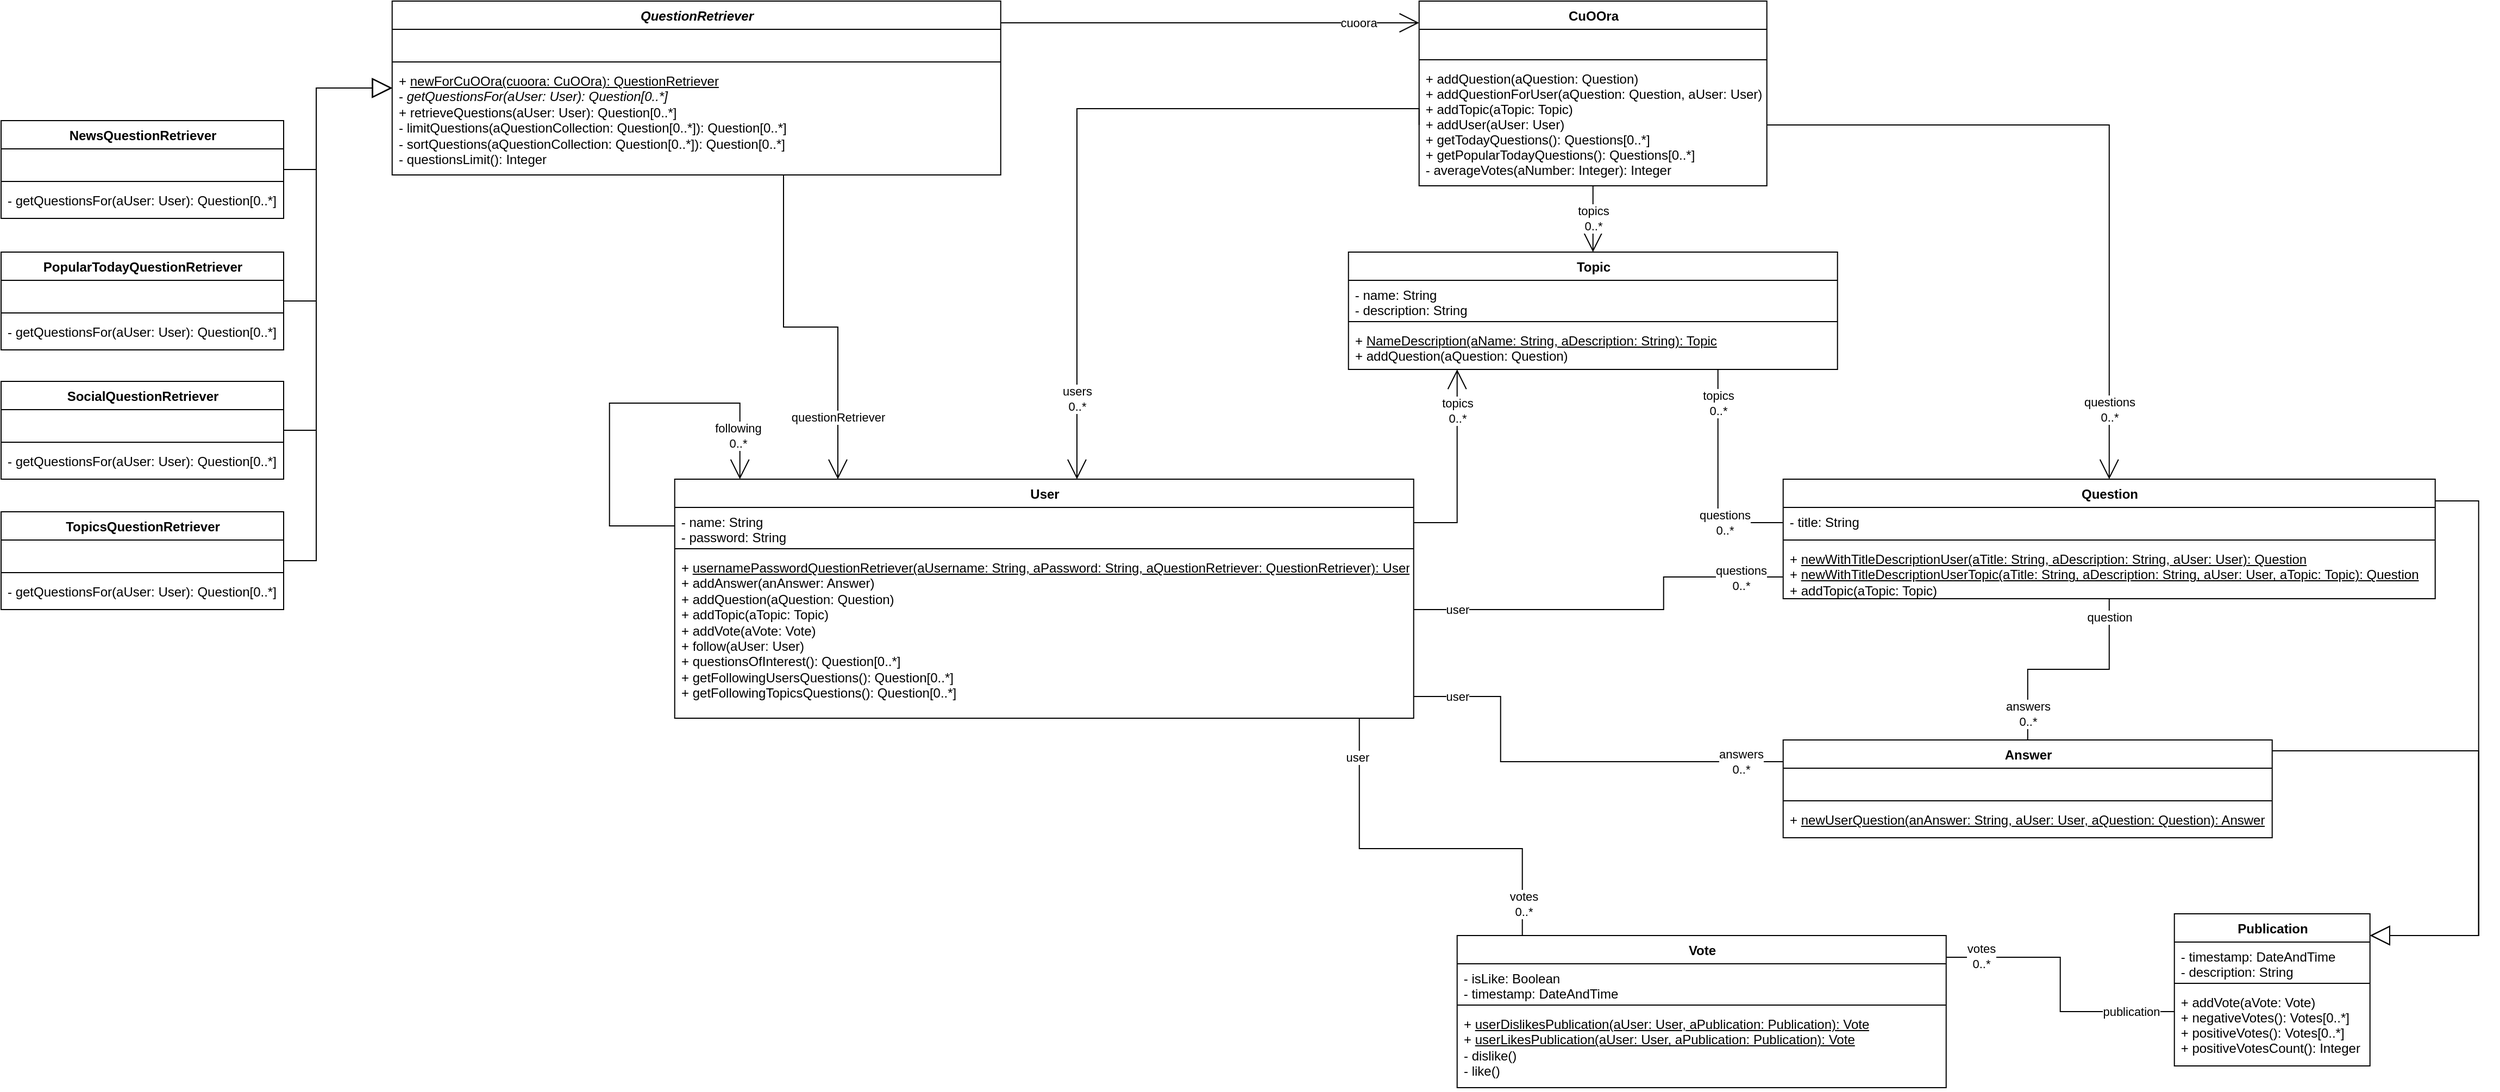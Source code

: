 <mxfile version="14.6.13" type="device"><diagram id="_ROA1p1Vto7ON4fzqVfh" name="Page-1"><mxGraphModel dx="572" dy="782" grid="1" gridSize="10" guides="1" tooltips="1" connect="1" arrows="1" fold="1" page="1" pageScale="1" pageWidth="850" pageHeight="1100" math="0" shadow="0"><root><mxCell id="0"/><mxCell id="1" parent="0"/><mxCell id="mGXKqhGXyUl3rSYWSFWW-70" style="edgeStyle=orthogonalEdgeStyle;rounded=0;jumpSize=6;orthogonalLoop=1;jettySize=auto;html=1;endArrow=open;endFill=0;endSize=16;" parent="1" source="mGXKqhGXyUl3rSYWSFWW-1" target="mGXKqhGXyUl3rSYWSFWW-49" edge="1"><mxGeometry relative="1" as="geometry"/></mxCell><mxCell id="mGXKqhGXyUl3rSYWSFWW-71" value="&lt;div&gt;topics&lt;/div&gt;&lt;div&gt;0..*&lt;br&gt;&lt;/div&gt;" style="edgeLabel;html=1;align=center;verticalAlign=middle;resizable=0;points=[];" parent="mGXKqhGXyUl3rSYWSFWW-70" vertex="1" connectable="0"><mxGeometry x="0.799" y="1" relative="1" as="geometry"><mxPoint x="-1" y="-25" as="offset"/></mxGeometry></mxCell><mxCell id="mGXKqhGXyUl3rSYWSFWW-1" value="CuOOra" style="swimlane;fontStyle=1;align=center;verticalAlign=top;childLayout=stackLayout;horizontal=1;startSize=26;horizontalStack=0;resizeParent=1;resizeParentMax=0;resizeLast=0;collapsible=1;marginBottom=0;html=1;" parent="1" vertex="1"><mxGeometry x="2284.86" y="50" width="320" height="170" as="geometry"/></mxCell><mxCell id="mGXKqhGXyUl3rSYWSFWW-2" value="&#xA;" style="text;strokeColor=none;fillColor=none;align=left;verticalAlign=top;spacingLeft=4;spacingRight=4;overflow=hidden;rotatable=0;points=[[0,0.5],[1,0.5]];portConstraint=eastwest;" parent="mGXKqhGXyUl3rSYWSFWW-1" vertex="1"><mxGeometry y="26" width="320" height="24" as="geometry"/></mxCell><mxCell id="mGXKqhGXyUl3rSYWSFWW-3" value="" style="line;strokeWidth=1;fillColor=none;align=left;verticalAlign=middle;spacingTop=-1;spacingLeft=3;spacingRight=3;rotatable=0;labelPosition=right;points=[];portConstraint=eastwest;" parent="mGXKqhGXyUl3rSYWSFWW-1" vertex="1"><mxGeometry y="50" width="320" height="8" as="geometry"/></mxCell><mxCell id="mGXKqhGXyUl3rSYWSFWW-4" value="+ addQuestion(aQuestion: Question)&#xA;+ addQuestionForUser(aQuestion: Question, aUser: User)&#xA;+ addTopic(aTopic: Topic)&#xA;+ addUser(aUser: User)&#xA;+ getTodayQuestions(): Questions[0..*]&#xA;+ getPopularTodayQuestions(): Questions[0..*]&#xA;- averageVotes(aNumber: Integer): Integer&#xA;&#xA;&#xA;" style="text;strokeColor=none;fillColor=none;align=left;verticalAlign=top;spacingLeft=4;spacingRight=4;overflow=hidden;rotatable=0;points=[[0,0.5],[1,0.5]];portConstraint=eastwest;" parent="mGXKqhGXyUl3rSYWSFWW-1" vertex="1"><mxGeometry y="58" width="320" height="112" as="geometry"/></mxCell><mxCell id="mGXKqhGXyUl3rSYWSFWW-5" value="Publication" style="swimlane;fontStyle=1;align=center;verticalAlign=top;childLayout=stackLayout;horizontal=1;startSize=26;horizontalStack=0;resizeParent=1;resizeParentMax=0;resizeLast=0;collapsible=1;marginBottom=0;html=1;" parent="1" vertex="1"><mxGeometry x="2979.86" y="890" width="180" height="140" as="geometry"/></mxCell><mxCell id="mGXKqhGXyUl3rSYWSFWW-6" value="- timestamp: DateAndTime&#xA;- description: String&#xA;" style="text;strokeColor=none;fillColor=none;align=left;verticalAlign=top;spacingLeft=4;spacingRight=4;overflow=hidden;rotatable=0;points=[[0,0.5],[1,0.5]];portConstraint=eastwest;" parent="mGXKqhGXyUl3rSYWSFWW-5" vertex="1"><mxGeometry y="26" width="180" height="34" as="geometry"/></mxCell><mxCell id="mGXKqhGXyUl3rSYWSFWW-7" value="" style="line;strokeWidth=1;fillColor=none;align=left;verticalAlign=middle;spacingTop=-1;spacingLeft=3;spacingRight=3;rotatable=0;labelPosition=right;points=[];portConstraint=eastwest;" parent="mGXKqhGXyUl3rSYWSFWW-5" vertex="1"><mxGeometry y="60" width="180" height="8" as="geometry"/></mxCell><mxCell id="mGXKqhGXyUl3rSYWSFWW-8" value="+ addVote(aVote: Vote)&#xA;+ negativeVotes(): Votes[0..*]&#xA;+ positiveVotes(): Votes[0..*]&#xA;+ positiveVotesCount(): Integer&#xA;" style="text;strokeColor=none;fillColor=none;align=left;verticalAlign=top;spacingLeft=4;spacingRight=4;overflow=hidden;rotatable=0;points=[[0,0.5],[1,0.5]];portConstraint=eastwest;" parent="mGXKqhGXyUl3rSYWSFWW-5" vertex="1"><mxGeometry y="68" width="180" height="72" as="geometry"/></mxCell><mxCell id="mGXKqhGXyUl3rSYWSFWW-9" value="Answer" style="swimlane;fontStyle=1;align=center;verticalAlign=top;childLayout=stackLayout;horizontal=1;startSize=26;horizontalStack=0;resizeParent=1;resizeParentMax=0;resizeLast=0;collapsible=1;marginBottom=0;html=1;" parent="1" vertex="1"><mxGeometry x="2619.86" y="730" width="450" height="90" as="geometry"/></mxCell><mxCell id="mGXKqhGXyUl3rSYWSFWW-10" value="&#xA;" style="text;strokeColor=none;fillColor=none;align=left;verticalAlign=top;spacingLeft=4;spacingRight=4;overflow=hidden;rotatable=0;points=[[0,0.5],[1,0.5]];portConstraint=eastwest;" parent="mGXKqhGXyUl3rSYWSFWW-9" vertex="1"><mxGeometry y="26" width="450" height="26" as="geometry"/></mxCell><mxCell id="mGXKqhGXyUl3rSYWSFWW-11" value="" style="line;strokeWidth=1;fillColor=none;align=left;verticalAlign=middle;spacingTop=-1;spacingLeft=3;spacingRight=3;rotatable=0;labelPosition=right;points=[];portConstraint=eastwest;" parent="mGXKqhGXyUl3rSYWSFWW-9" vertex="1"><mxGeometry y="52" width="450" height="8" as="geometry"/></mxCell><mxCell id="mGXKqhGXyUl3rSYWSFWW-12" value="+ &lt;u&gt;newUserQuestion(anAnswer: String, aUser: User, aQuestion: Question): Answer&lt;/u&gt;" style="text;strokeColor=none;fillColor=none;align=left;verticalAlign=top;spacingLeft=4;spacingRight=4;overflow=hidden;rotatable=0;points=[[0,0.5],[1,0.5]];portConstraint=eastwest;html=1;" parent="mGXKqhGXyUl3rSYWSFWW-9" vertex="1"><mxGeometry y="60" width="450" height="30" as="geometry"/></mxCell><mxCell id="mGXKqhGXyUl3rSYWSFWW-111" style="edgeStyle=orthogonalEdgeStyle;rounded=0;jumpSize=6;orthogonalLoop=1;jettySize=auto;html=1;endArrow=open;endFill=0;endSize=16;" parent="1" source="mGXKqhGXyUl3rSYWSFWW-17" target="mGXKqhGXyUl3rSYWSFWW-53" edge="1"><mxGeometry relative="1" as="geometry"><mxPoint x="1699.86" y="220.0" as="sourcePoint"/><mxPoint x="1739.86" y="490" as="targetPoint"/><Array as="points"><mxPoint x="1700" y="350"/><mxPoint x="1750" y="350"/></Array></mxGeometry></mxCell><mxCell id="mGXKqhGXyUl3rSYWSFWW-112" value="questionRetriever" style="edgeLabel;html=1;align=center;verticalAlign=middle;resizable=0;points=[];" parent="mGXKqhGXyUl3rSYWSFWW-111" vertex="1" connectable="0"><mxGeometry x="0.609" relative="1" as="geometry"><mxPoint y="7" as="offset"/></mxGeometry></mxCell><mxCell id="mGXKqhGXyUl3rSYWSFWW-17" value="&lt;i&gt;QuestionRetriever&lt;/i&gt;" style="swimlane;fontStyle=1;align=center;verticalAlign=top;childLayout=stackLayout;horizontal=1;startSize=26;horizontalStack=0;resizeParent=1;resizeParentMax=0;resizeLast=0;collapsible=1;marginBottom=0;html=1;" parent="1" vertex="1"><mxGeometry x="1339.86" y="50" width="560" height="160" as="geometry"/></mxCell><mxCell id="mGXKqhGXyUl3rSYWSFWW-18" value="&#xA;" style="text;strokeColor=none;fillColor=none;align=left;verticalAlign=top;spacingLeft=4;spacingRight=4;overflow=hidden;rotatable=0;points=[[0,0.5],[1,0.5]];portConstraint=eastwest;" parent="mGXKqhGXyUl3rSYWSFWW-17" vertex="1"><mxGeometry y="26" width="560" height="26" as="geometry"/></mxCell><mxCell id="mGXKqhGXyUl3rSYWSFWW-19" value="" style="line;strokeWidth=1;fillColor=none;align=left;verticalAlign=middle;spacingTop=-1;spacingLeft=3;spacingRight=3;rotatable=0;labelPosition=right;points=[];portConstraint=eastwest;" parent="mGXKqhGXyUl3rSYWSFWW-17" vertex="1"><mxGeometry y="52" width="560" height="8" as="geometry"/></mxCell><mxCell id="mGXKqhGXyUl3rSYWSFWW-20" value="&lt;div&gt;+ &lt;u&gt;newForCuOOra(cuoora: CuOOra): QuestionRetriever&lt;/u&gt;&lt;/div&gt;&lt;div&gt;- &lt;i&gt;getQuestionsFor(aUser: User): Question[0..*]&lt;/i&gt;&lt;br&gt;+ retrieveQuestions(aUser: User): Question[0..*]&lt;/div&gt;&lt;div&gt;- limitQuestions(aQuestionCollection: Question[0..*]): Question[0..*]&lt;/div&gt;&lt;div&gt;- sortQuestions(aQuestionCollection: Question[0..*]): Question[0..*]&lt;/div&gt;&lt;div&gt;- questionsLimit(): Integer&lt;/div&gt;" style="text;strokeColor=none;fillColor=none;align=left;verticalAlign=top;spacingLeft=4;spacingRight=4;overflow=hidden;rotatable=0;points=[[0,0.5],[1,0.5]];portConstraint=eastwest;html=1;" parent="mGXKqhGXyUl3rSYWSFWW-17" vertex="1"><mxGeometry y="60" width="560" height="100" as="geometry"/></mxCell><mxCell id="mGXKqhGXyUl3rSYWSFWW-21" value="NewsQuestionRetriever" style="swimlane;fontStyle=1;align=center;verticalAlign=top;childLayout=stackLayout;horizontal=1;startSize=26;horizontalStack=0;resizeParent=1;resizeParentMax=0;resizeLast=0;collapsible=1;marginBottom=0;html=1;" parent="1" vertex="1"><mxGeometry x="980" y="160" width="260" height="90" as="geometry"/></mxCell><mxCell id="mGXKqhGXyUl3rSYWSFWW-22" value="&#xA;" style="text;strokeColor=none;fillColor=none;align=left;verticalAlign=top;spacingLeft=4;spacingRight=4;overflow=hidden;rotatable=0;points=[[0,0.5],[1,0.5]];portConstraint=eastwest;" parent="mGXKqhGXyUl3rSYWSFWW-21" vertex="1"><mxGeometry y="26" width="260" height="26" as="geometry"/></mxCell><mxCell id="mGXKqhGXyUl3rSYWSFWW-23" value="" style="line;strokeWidth=1;fillColor=none;align=left;verticalAlign=middle;spacingTop=-1;spacingLeft=3;spacingRight=3;rotatable=0;labelPosition=right;points=[];portConstraint=eastwest;" parent="mGXKqhGXyUl3rSYWSFWW-21" vertex="1"><mxGeometry y="52" width="260" height="8" as="geometry"/></mxCell><mxCell id="mGXKqhGXyUl3rSYWSFWW-24" value="- getQuestionsFor(aUser: User): Question[0..*]" style="text;strokeColor=none;fillColor=none;align=left;verticalAlign=top;spacingLeft=4;spacingRight=4;overflow=hidden;rotatable=0;points=[[0,0.5],[1,0.5]];portConstraint=eastwest;html=1;" parent="mGXKqhGXyUl3rSYWSFWW-21" vertex="1"><mxGeometry y="60" width="260" height="30" as="geometry"/></mxCell><mxCell id="mGXKqhGXyUl3rSYWSFWW-29" value="PopularTodayQuestionRetriever" style="swimlane;fontStyle=1;align=center;verticalAlign=top;childLayout=stackLayout;horizontal=1;startSize=26;horizontalStack=0;resizeParent=1;resizeParentMax=0;resizeLast=0;collapsible=1;marginBottom=0;html=1;" parent="1" vertex="1"><mxGeometry x="980" y="281" width="260" height="90" as="geometry"/></mxCell><mxCell id="mGXKqhGXyUl3rSYWSFWW-30" value="&#xA;" style="text;strokeColor=none;fillColor=none;align=left;verticalAlign=top;spacingLeft=4;spacingRight=4;overflow=hidden;rotatable=0;points=[[0,0.5],[1,0.5]];portConstraint=eastwest;" parent="mGXKqhGXyUl3rSYWSFWW-29" vertex="1"><mxGeometry y="26" width="260" height="26" as="geometry"/></mxCell><mxCell id="mGXKqhGXyUl3rSYWSFWW-31" value="" style="line;strokeWidth=1;fillColor=none;align=left;verticalAlign=middle;spacingTop=-1;spacingLeft=3;spacingRight=3;rotatable=0;labelPosition=right;points=[];portConstraint=eastwest;" parent="mGXKqhGXyUl3rSYWSFWW-29" vertex="1"><mxGeometry y="52" width="260" height="8" as="geometry"/></mxCell><mxCell id="mGXKqhGXyUl3rSYWSFWW-32" value="- getQuestionsFor(aUser: User): Question[0..*]" style="text;strokeColor=none;fillColor=none;align=left;verticalAlign=top;spacingLeft=4;spacingRight=4;overflow=hidden;rotatable=0;points=[[0,0.5],[1,0.5]];portConstraint=eastwest;html=1;" parent="mGXKqhGXyUl3rSYWSFWW-29" vertex="1"><mxGeometry y="60" width="260" height="30" as="geometry"/></mxCell><mxCell id="mGXKqhGXyUl3rSYWSFWW-41" value="SocialQuestionRetriever" style="swimlane;fontStyle=1;align=center;verticalAlign=top;childLayout=stackLayout;horizontal=1;startSize=26;horizontalStack=0;resizeParent=1;resizeParentMax=0;resizeLast=0;collapsible=1;marginBottom=0;html=1;" parent="1" vertex="1"><mxGeometry x="980" y="400" width="260" height="90" as="geometry"/></mxCell><mxCell id="mGXKqhGXyUl3rSYWSFWW-42" value="&#xA;" style="text;strokeColor=none;fillColor=none;align=left;verticalAlign=top;spacingLeft=4;spacingRight=4;overflow=hidden;rotatable=0;points=[[0,0.5],[1,0.5]];portConstraint=eastwest;" parent="mGXKqhGXyUl3rSYWSFWW-41" vertex="1"><mxGeometry y="26" width="260" height="26" as="geometry"/></mxCell><mxCell id="mGXKqhGXyUl3rSYWSFWW-43" value="" style="line;strokeWidth=1;fillColor=none;align=left;verticalAlign=middle;spacingTop=-1;spacingLeft=3;spacingRight=3;rotatable=0;labelPosition=right;points=[];portConstraint=eastwest;" parent="mGXKqhGXyUl3rSYWSFWW-41" vertex="1"><mxGeometry y="52" width="260" height="8" as="geometry"/></mxCell><mxCell id="mGXKqhGXyUl3rSYWSFWW-44" value="- getQuestionsFor(aUser: User): Question[0..*]" style="text;strokeColor=none;fillColor=none;align=left;verticalAlign=top;spacingLeft=4;spacingRight=4;overflow=hidden;rotatable=0;points=[[0,0.5],[1,0.5]];portConstraint=eastwest;html=1;" parent="mGXKqhGXyUl3rSYWSFWW-41" vertex="1"><mxGeometry y="60" width="260" height="30" as="geometry"/></mxCell><mxCell id="mGXKqhGXyUl3rSYWSFWW-45" value="TopicsQuestionRetriever" style="swimlane;fontStyle=1;align=center;verticalAlign=top;childLayout=stackLayout;horizontal=1;startSize=26;horizontalStack=0;resizeParent=1;resizeParentMax=0;resizeLast=0;collapsible=1;marginBottom=0;html=1;" parent="1" vertex="1"><mxGeometry x="980" y="520" width="260" height="90" as="geometry"/></mxCell><mxCell id="mGXKqhGXyUl3rSYWSFWW-46" value="&#xA;" style="text;strokeColor=none;fillColor=none;align=left;verticalAlign=top;spacingLeft=4;spacingRight=4;overflow=hidden;rotatable=0;points=[[0,0.5],[1,0.5]];portConstraint=eastwest;" parent="mGXKqhGXyUl3rSYWSFWW-45" vertex="1"><mxGeometry y="26" width="260" height="26" as="geometry"/></mxCell><mxCell id="mGXKqhGXyUl3rSYWSFWW-47" value="" style="line;strokeWidth=1;fillColor=none;align=left;verticalAlign=middle;spacingTop=-1;spacingLeft=3;spacingRight=3;rotatable=0;labelPosition=right;points=[];portConstraint=eastwest;" parent="mGXKqhGXyUl3rSYWSFWW-45" vertex="1"><mxGeometry y="52" width="260" height="8" as="geometry"/></mxCell><mxCell id="mGXKqhGXyUl3rSYWSFWW-48" value="- getQuestionsFor(aUser: User): Question[0..*]" style="text;strokeColor=none;fillColor=none;align=left;verticalAlign=top;spacingLeft=4;spacingRight=4;overflow=hidden;rotatable=0;points=[[0,0.5],[1,0.5]];portConstraint=eastwest;html=1;" parent="mGXKqhGXyUl3rSYWSFWW-45" vertex="1"><mxGeometry y="60" width="260" height="30" as="geometry"/></mxCell><mxCell id="mGXKqhGXyUl3rSYWSFWW-49" value="Topic" style="swimlane;fontStyle=1;align=center;verticalAlign=top;childLayout=stackLayout;horizontal=1;startSize=26;horizontalStack=0;resizeParent=1;resizeParentMax=0;resizeLast=0;collapsible=1;marginBottom=0;html=1;" parent="1" vertex="1"><mxGeometry x="2219.86" y="281" width="450" height="108" as="geometry"/></mxCell><mxCell id="mGXKqhGXyUl3rSYWSFWW-50" value="- name: String&#xA;- description: String&#xA;" style="text;strokeColor=none;fillColor=none;align=left;verticalAlign=top;spacingLeft=4;spacingRight=4;overflow=hidden;rotatable=0;points=[[0,0.5],[1,0.5]];portConstraint=eastwest;" parent="mGXKqhGXyUl3rSYWSFWW-49" vertex="1"><mxGeometry y="26" width="450" height="34" as="geometry"/></mxCell><mxCell id="mGXKqhGXyUl3rSYWSFWW-51" value="" style="line;strokeWidth=1;fillColor=none;align=left;verticalAlign=middle;spacingTop=-1;spacingLeft=3;spacingRight=3;rotatable=0;labelPosition=right;points=[];portConstraint=eastwest;" parent="mGXKqhGXyUl3rSYWSFWW-49" vertex="1"><mxGeometry y="60" width="450" height="8" as="geometry"/></mxCell><mxCell id="mGXKqhGXyUl3rSYWSFWW-52" value="&lt;div&gt;+ &lt;u&gt;NameDescription(aName: String, aDescription: String): Topic&lt;/u&gt;&lt;/div&gt;&lt;div&gt;+ addQuestion(aQuestion: Question)&lt;/div&gt;&lt;div&gt;&lt;br&gt;&lt;/div&gt;" style="text;strokeColor=none;fillColor=none;align=left;verticalAlign=top;spacingLeft=4;spacingRight=4;overflow=hidden;rotatable=0;points=[[0,0.5],[1,0.5]];portConstraint=eastwest;html=1;" parent="mGXKqhGXyUl3rSYWSFWW-49" vertex="1"><mxGeometry y="68" width="450" height="40" as="geometry"/></mxCell><mxCell id="mGXKqhGXyUl3rSYWSFWW-79" style="edgeStyle=orthogonalEdgeStyle;rounded=0;jumpSize=6;orthogonalLoop=1;jettySize=auto;html=1;endArrow=open;endFill=0;endSize=16;" parent="1" source="mGXKqhGXyUl3rSYWSFWW-53" target="mGXKqhGXyUl3rSYWSFWW-49" edge="1"><mxGeometry relative="1" as="geometry"><Array as="points"><mxPoint x="2319.86" y="530"/></Array></mxGeometry></mxCell><mxCell id="mGXKqhGXyUl3rSYWSFWW-80" value="&lt;div&gt;topics&lt;/div&gt;&lt;div&gt;0..*&lt;br&gt;&lt;/div&gt;" style="edgeLabel;html=1;align=center;verticalAlign=middle;resizable=0;points=[];" parent="mGXKqhGXyUl3rSYWSFWW-79" vertex="1" connectable="0"><mxGeometry x="0.82" y="-1" relative="1" as="geometry"><mxPoint x="-1" y="21" as="offset"/></mxGeometry></mxCell><mxCell id="mGXKqhGXyUl3rSYWSFWW-88" style="edgeStyle=orthogonalEdgeStyle;rounded=0;jumpSize=6;orthogonalLoop=1;jettySize=auto;html=1;endArrow=none;endFill=0;endSize=16;" parent="1" source="mGXKqhGXyUl3rSYWSFWW-53" target="mGXKqhGXyUl3rSYWSFWW-72" edge="1"><mxGeometry relative="1" as="geometry"><Array as="points"><mxPoint x="2509.86" y="610"/><mxPoint x="2509.86" y="580"/></Array></mxGeometry></mxCell><mxCell id="mGXKqhGXyUl3rSYWSFWW-89" value="&lt;div&gt;questions&lt;/div&gt;&lt;div&gt;0..*&lt;br&gt;&lt;/div&gt;" style="edgeLabel;html=1;align=center;verticalAlign=middle;resizable=0;points=[];" parent="mGXKqhGXyUl3rSYWSFWW-88" vertex="1" connectable="0"><mxGeometry x="0.952" y="-1" relative="1" as="geometry"><mxPoint x="-30" as="offset"/></mxGeometry></mxCell><mxCell id="mGXKqhGXyUl3rSYWSFWW-90" value="user" style="edgeLabel;html=1;align=center;verticalAlign=middle;resizable=0;points=[];" parent="mGXKqhGXyUl3rSYWSFWW-88" vertex="1" connectable="0"><mxGeometry x="-0.907" y="2" relative="1" as="geometry"><mxPoint x="23" y="2" as="offset"/></mxGeometry></mxCell><mxCell id="mGXKqhGXyUl3rSYWSFWW-99" style="edgeStyle=orthogonalEdgeStyle;rounded=0;jumpSize=6;orthogonalLoop=1;jettySize=auto;html=1;endArrow=none;endFill=0;endSize=16;" parent="1" source="mGXKqhGXyUl3rSYWSFWW-53" target="mGXKqhGXyUl3rSYWSFWW-57" edge="1"><mxGeometry relative="1" as="geometry"><Array as="points"><mxPoint x="2229.86" y="830"/><mxPoint x="2379.86" y="830"/></Array></mxGeometry></mxCell><mxCell id="mGXKqhGXyUl3rSYWSFWW-100" value="user" style="edgeLabel;html=1;align=center;verticalAlign=middle;resizable=0;points=[];" parent="mGXKqhGXyUl3rSYWSFWW-99" vertex="1" connectable="0"><mxGeometry x="-0.794" y="-2" relative="1" as="geometry"><mxPoint as="offset"/></mxGeometry></mxCell><mxCell id="mGXKqhGXyUl3rSYWSFWW-101" value="&lt;div&gt;votes&lt;/div&gt;0..*" style="edgeLabel;html=1;align=center;verticalAlign=middle;resizable=0;points=[];" parent="mGXKqhGXyUl3rSYWSFWW-99" vertex="1" connectable="0"><mxGeometry x="0.834" y="1" relative="1" as="geometry"><mxPoint as="offset"/></mxGeometry></mxCell><mxCell id="mGXKqhGXyUl3rSYWSFWW-53" value="User" style="swimlane;fontStyle=1;align=center;verticalAlign=top;childLayout=stackLayout;horizontal=1;startSize=26;horizontalStack=0;resizeParent=1;resizeParentMax=0;resizeLast=0;collapsible=1;marginBottom=0;html=1;" parent="1" vertex="1"><mxGeometry x="1599.86" y="490" width="680" height="220" as="geometry"/></mxCell><mxCell id="mGXKqhGXyUl3rSYWSFWW-97" style="edgeStyle=orthogonalEdgeStyle;rounded=0;jumpSize=6;orthogonalLoop=1;jettySize=auto;html=1;exitX=0;exitY=0.5;exitDx=0;exitDy=0;endArrow=open;endFill=0;endSize=16;" parent="mGXKqhGXyUl3rSYWSFWW-53" source="mGXKqhGXyUl3rSYWSFWW-54" target="mGXKqhGXyUl3rSYWSFWW-53" edge="1"><mxGeometry relative="1" as="geometry"><Array as="points"><mxPoint x="-60" y="43"/><mxPoint x="-60" y="-70"/><mxPoint x="60" y="-70"/></Array></mxGeometry></mxCell><mxCell id="mGXKqhGXyUl3rSYWSFWW-98" value="&lt;div&gt;following&lt;/div&gt;&lt;div&gt;0..*&lt;br&gt;&lt;/div&gt;" style="edgeLabel;html=1;align=center;verticalAlign=middle;resizable=0;points=[];" parent="mGXKqhGXyUl3rSYWSFWW-97" vertex="1" connectable="0"><mxGeometry x="0.752" y="-2" relative="1" as="geometry"><mxPoint y="5" as="offset"/></mxGeometry></mxCell><mxCell id="mGXKqhGXyUl3rSYWSFWW-54" value="- name: String&#xA;- password: String&#xA;" style="text;strokeColor=none;fillColor=none;align=left;verticalAlign=top;spacingLeft=4;spacingRight=4;overflow=hidden;rotatable=0;points=[[0,0.5],[1,0.5]];portConstraint=eastwest;" parent="mGXKqhGXyUl3rSYWSFWW-53" vertex="1"><mxGeometry y="26" width="680" height="34" as="geometry"/></mxCell><mxCell id="mGXKqhGXyUl3rSYWSFWW-55" value="" style="line;strokeWidth=1;fillColor=none;align=left;verticalAlign=middle;spacingTop=-1;spacingLeft=3;spacingRight=3;rotatable=0;labelPosition=right;points=[];portConstraint=eastwest;" parent="mGXKqhGXyUl3rSYWSFWW-53" vertex="1"><mxGeometry y="60" width="680" height="8" as="geometry"/></mxCell><mxCell id="mGXKqhGXyUl3rSYWSFWW-56" value="&lt;div&gt;+ &lt;u&gt;usernamePasswordQuestionRetriever(aUsername: String, aPassword: String, aQuestionRetriever: QuestionRetriever): User&lt;br&gt;&lt;/u&gt;&lt;/div&gt;&lt;div&gt;+ addAnswer(anAnswer: Answer)&lt;br&gt;&lt;/div&gt;&lt;div&gt;+ addQuestion(aQuestion: Question)&lt;/div&gt;&lt;div&gt;+ addTopic(aTopic: Topic)&lt;/div&gt;&lt;div&gt;+ addVote(aVote: Vote)&lt;/div&gt;&lt;div&gt;+ follow(aUser: User)&lt;/div&gt;&lt;div&gt;+ questionsOfInterest(): Question[0..*]&lt;/div&gt;&lt;div&gt;+ getFollowingUsersQuestions(): Question[0..*]&lt;/div&gt;&lt;div&gt;+ getFollowingTopicsQuestions(): Question[0..*]&lt;/div&gt;&lt;div&gt;&lt;br&gt;&lt;/div&gt;" style="text;strokeColor=none;fillColor=none;align=left;verticalAlign=top;spacingLeft=4;spacingRight=4;overflow=hidden;rotatable=0;points=[[0,0.5],[1,0.5]];portConstraint=eastwest;html=1;" parent="mGXKqhGXyUl3rSYWSFWW-53" vertex="1"><mxGeometry y="68" width="680" height="152" as="geometry"/></mxCell><mxCell id="mGXKqhGXyUl3rSYWSFWW-57" value="Vote" style="swimlane;fontStyle=1;align=center;verticalAlign=top;childLayout=stackLayout;horizontal=1;startSize=26;horizontalStack=0;resizeParent=1;resizeParentMax=0;resizeLast=0;collapsible=1;marginBottom=0;html=1;" parent="1" vertex="1"><mxGeometry x="2319.86" y="910" width="450" height="140" as="geometry"/></mxCell><mxCell id="mGXKqhGXyUl3rSYWSFWW-58" value="- isLike: Boolean&#xA;- timestamp: DateAndTime&#xA;" style="text;strokeColor=none;fillColor=none;align=left;verticalAlign=top;spacingLeft=4;spacingRight=4;overflow=hidden;rotatable=0;points=[[0,0.5],[1,0.5]];portConstraint=eastwest;" parent="mGXKqhGXyUl3rSYWSFWW-57" vertex="1"><mxGeometry y="26" width="450" height="34" as="geometry"/></mxCell><mxCell id="mGXKqhGXyUl3rSYWSFWW-59" value="" style="line;strokeWidth=1;fillColor=none;align=left;verticalAlign=middle;spacingTop=-1;spacingLeft=3;spacingRight=3;rotatable=0;labelPosition=right;points=[];portConstraint=eastwest;" parent="mGXKqhGXyUl3rSYWSFWW-57" vertex="1"><mxGeometry y="60" width="450" height="8" as="geometry"/></mxCell><mxCell id="mGXKqhGXyUl3rSYWSFWW-60" value="&lt;div&gt;+ &lt;u&gt;userDislikesPublication(aUser: User, aPublication: Publication): Vote&lt;br&gt;&lt;/u&gt;&lt;/div&gt;&lt;div&gt;+ &lt;u&gt;userLikesPublication(aUser: User, aPublication: Publication): Vote&lt;/u&gt;&lt;/div&gt;&lt;div&gt;- dislike()&lt;/div&gt;&lt;div&gt;- like()&lt;/div&gt;&lt;div&gt;&lt;br&gt;&lt;/div&gt;" style="text;strokeColor=none;fillColor=none;align=left;verticalAlign=top;spacingLeft=4;spacingRight=4;overflow=hidden;rotatable=0;points=[[0,0.5],[1,0.5]];portConstraint=eastwest;html=1;" parent="mGXKqhGXyUl3rSYWSFWW-57" vertex="1"><mxGeometry y="68" width="450" height="72" as="geometry"/></mxCell><mxCell id="mGXKqhGXyUl3rSYWSFWW-65" style="edgeStyle=orthogonalEdgeStyle;rounded=0;orthogonalLoop=1;jettySize=auto;html=1;exitX=1;exitY=0.5;exitDx=0;exitDy=0;endArrow=open;endFill=0;jumpSize=6;endSize=16;" parent="1" source="mGXKqhGXyUl3rSYWSFWW-4" target="mGXKqhGXyUl3rSYWSFWW-72" edge="1"><mxGeometry relative="1" as="geometry"><mxPoint x="2839.86" y="290" as="targetPoint"/></mxGeometry></mxCell><mxCell id="mGXKqhGXyUl3rSYWSFWW-67" value="&lt;div&gt;questions&lt;/div&gt;&lt;div&gt;0..*&lt;br&gt;&lt;/div&gt;" style="edgeLabel;html=1;align=center;verticalAlign=middle;resizable=0;points=[];" parent="mGXKqhGXyUl3rSYWSFWW-65" vertex="1" connectable="0"><mxGeometry x="0.8" relative="1" as="geometry"><mxPoint as="offset"/></mxGeometry></mxCell><mxCell id="mGXKqhGXyUl3rSYWSFWW-68" style="edgeStyle=orthogonalEdgeStyle;rounded=0;jumpSize=6;orthogonalLoop=1;jettySize=auto;html=1;exitX=0;exitY=0.5;exitDx=0;exitDy=0;endArrow=open;endFill=0;endSize=16;" parent="1" source="mGXKqhGXyUl3rSYWSFWW-4" target="mGXKqhGXyUl3rSYWSFWW-53" edge="1"><mxGeometry relative="1" as="geometry"><Array as="points"><mxPoint x="1970" y="149"/></Array></mxGeometry></mxCell><mxCell id="mGXKqhGXyUl3rSYWSFWW-69" value="&lt;div&gt;users&lt;/div&gt;&lt;div&gt;0..*&lt;br&gt;&lt;/div&gt;" style="edgeLabel;html=1;align=center;verticalAlign=middle;resizable=0;points=[];" parent="mGXKqhGXyUl3rSYWSFWW-68" vertex="1" connectable="0"><mxGeometry x="0.824" y="1" relative="1" as="geometry"><mxPoint x="-1" y="-15" as="offset"/></mxGeometry></mxCell><mxCell id="mGXKqhGXyUl3rSYWSFWW-72" value="Question" style="swimlane;fontStyle=1;align=center;verticalAlign=top;childLayout=stackLayout;horizontal=1;startSize=26;horizontalStack=0;resizeParent=1;resizeParentMax=0;resizeLast=0;collapsible=1;marginBottom=0;html=1;" parent="1" vertex="1"><mxGeometry x="2619.86" y="490" width="600" height="110" as="geometry"/></mxCell><mxCell id="mGXKqhGXyUl3rSYWSFWW-73" value="- title: String" style="text;strokeColor=none;fillColor=none;align=left;verticalAlign=top;spacingLeft=4;spacingRight=4;overflow=hidden;rotatable=0;points=[[0,0.5],[1,0.5]];portConstraint=eastwest;" parent="mGXKqhGXyUl3rSYWSFWW-72" vertex="1"><mxGeometry y="26" width="600" height="26" as="geometry"/></mxCell><mxCell id="mGXKqhGXyUl3rSYWSFWW-74" value="" style="line;strokeWidth=1;fillColor=none;align=left;verticalAlign=middle;spacingTop=-1;spacingLeft=3;spacingRight=3;rotatable=0;labelPosition=right;points=[];portConstraint=eastwest;" parent="mGXKqhGXyUl3rSYWSFWW-72" vertex="1"><mxGeometry y="52" width="600" height="8" as="geometry"/></mxCell><mxCell id="mGXKqhGXyUl3rSYWSFWW-75" value="+ &lt;u&gt;newWithTitleDescriptionUser(aTitle: String, aDescription: String, aUser: User): Question&lt;/u&gt;&lt;div&gt;+ &lt;u&gt;newWithTitleDescriptionUserTopic(aTitle: String, aDescription: String, aUser: User, aTopic: Topic): Question&lt;/u&gt;&lt;/div&gt;&lt;div&gt;+ addTopic(aTopic: Topic)&lt;/div&gt;&lt;div&gt;&lt;br&gt;&lt;/div&gt;" style="text;strokeColor=none;fillColor=none;align=left;verticalAlign=top;spacingLeft=4;spacingRight=4;overflow=hidden;rotatable=0;points=[[0,0.5],[1,0.5]];portConstraint=eastwest;html=1;" parent="mGXKqhGXyUl3rSYWSFWW-72" vertex="1"><mxGeometry y="60" width="600" height="50" as="geometry"/></mxCell><mxCell id="mGXKqhGXyUl3rSYWSFWW-76" style="edgeStyle=orthogonalEdgeStyle;rounded=0;jumpSize=6;orthogonalLoop=1;jettySize=auto;html=1;endArrow=none;endFill=0;endSize=16;" parent="1" source="mGXKqhGXyUl3rSYWSFWW-72" target="mGXKqhGXyUl3rSYWSFWW-49" edge="1"><mxGeometry relative="1" as="geometry"><Array as="points"><mxPoint x="2559.86" y="530"/></Array></mxGeometry></mxCell><mxCell id="mGXKqhGXyUl3rSYWSFWW-77" value="&lt;div&gt;questions&lt;/div&gt;&lt;div&gt;0..*&lt;br&gt;&lt;/div&gt;" style="edgeLabel;html=1;align=center;verticalAlign=middle;resizable=0;points=[];" parent="mGXKqhGXyUl3rSYWSFWW-76" vertex="1" connectable="0"><mxGeometry x="-0.629" y="4" relative="1" as="geometry"><mxPoint x="-17" y="-4" as="offset"/></mxGeometry></mxCell><mxCell id="mGXKqhGXyUl3rSYWSFWW-78" value="&lt;div&gt;topics&lt;/div&gt;&lt;div&gt;0..*&lt;br&gt;&lt;/div&gt;" style="edgeLabel;html=1;align=center;verticalAlign=middle;resizable=0;points=[];" parent="mGXKqhGXyUl3rSYWSFWW-76" vertex="1" connectable="0"><mxGeometry x="0.665" y="2" relative="1" as="geometry"><mxPoint x="2" y="-3" as="offset"/></mxGeometry></mxCell><mxCell id="mGXKqhGXyUl3rSYWSFWW-85" style="edgeStyle=orthogonalEdgeStyle;rounded=0;jumpSize=6;orthogonalLoop=1;jettySize=auto;html=1;endArrow=none;endFill=0;endSize=16;" parent="1" source="mGXKqhGXyUl3rSYWSFWW-9" target="mGXKqhGXyUl3rSYWSFWW-72" edge="1"><mxGeometry relative="1" as="geometry"/></mxCell><mxCell id="mGXKqhGXyUl3rSYWSFWW-86" value="&lt;div&gt;answers&lt;/div&gt;&lt;div&gt;0..*&lt;br&gt;&lt;/div&gt;" style="edgeLabel;html=1;align=center;verticalAlign=middle;resizable=0;points=[];" parent="mGXKqhGXyUl3rSYWSFWW-85" vertex="1" connectable="0"><mxGeometry x="-0.743" y="-4" relative="1" as="geometry"><mxPoint x="-4" y="2" as="offset"/></mxGeometry></mxCell><mxCell id="mGXKqhGXyUl3rSYWSFWW-87" value="question" style="edgeLabel;html=1;align=center;verticalAlign=middle;resizable=0;points=[];" parent="mGXKqhGXyUl3rSYWSFWW-85" vertex="1" connectable="0"><mxGeometry x="0.834" relative="1" as="geometry"><mxPoint as="offset"/></mxGeometry></mxCell><mxCell id="mGXKqhGXyUl3rSYWSFWW-91" style="edgeStyle=orthogonalEdgeStyle;rounded=0;jumpSize=6;orthogonalLoop=1;jettySize=auto;html=1;endArrow=none;endFill=0;endSize=16;" parent="1" source="mGXKqhGXyUl3rSYWSFWW-53" target="mGXKqhGXyUl3rSYWSFWW-9" edge="1"><mxGeometry relative="1" as="geometry"><Array as="points"><mxPoint x="2359.86" y="690"/><mxPoint x="2359.86" y="750"/></Array></mxGeometry></mxCell><mxCell id="mGXKqhGXyUl3rSYWSFWW-92" value="user" style="edgeLabel;html=1;align=center;verticalAlign=middle;resizable=0;points=[];" parent="mGXKqhGXyUl3rSYWSFWW-91" vertex="1" connectable="0"><mxGeometry x="-0.955" y="-2" relative="1" as="geometry"><mxPoint x="31" y="-2" as="offset"/></mxGeometry></mxCell><mxCell id="mGXKqhGXyUl3rSYWSFWW-93" value="&lt;div&gt;answers&lt;/div&gt;&lt;div&gt;0..*&lt;br&gt;&lt;/div&gt;" style="edgeLabel;html=1;align=center;verticalAlign=middle;resizable=0;points=[];" parent="mGXKqhGXyUl3rSYWSFWW-91" vertex="1" connectable="0"><mxGeometry x="0.892" relative="1" as="geometry"><mxPoint x="-18" as="offset"/></mxGeometry></mxCell><mxCell id="mGXKqhGXyUl3rSYWSFWW-94" style="edgeStyle=orthogonalEdgeStyle;rounded=0;jumpSize=6;orthogonalLoop=1;jettySize=auto;html=1;endArrow=block;endFill=0;endSize=16;" parent="1" source="mGXKqhGXyUl3rSYWSFWW-9" target="mGXKqhGXyUl3rSYWSFWW-5" edge="1"><mxGeometry relative="1" as="geometry"><Array as="points"><mxPoint x="3259.86" y="740"/><mxPoint x="3259.86" y="910"/></Array></mxGeometry></mxCell><mxCell id="mGXKqhGXyUl3rSYWSFWW-95" style="edgeStyle=orthogonalEdgeStyle;rounded=0;jumpSize=6;orthogonalLoop=1;jettySize=auto;html=1;endArrow=block;endFill=0;endSize=16;" parent="1" source="mGXKqhGXyUl3rSYWSFWW-72" target="mGXKqhGXyUl3rSYWSFWW-5" edge="1"><mxGeometry relative="1" as="geometry"><Array as="points"><mxPoint x="3259.86" y="510"/><mxPoint x="3259.86" y="910"/></Array></mxGeometry></mxCell><mxCell id="mGXKqhGXyUl3rSYWSFWW-102" style="edgeStyle=orthogonalEdgeStyle;rounded=0;jumpSize=6;orthogonalLoop=1;jettySize=auto;html=1;endArrow=none;endFill=0;endSize=16;" parent="1" source="mGXKqhGXyUl3rSYWSFWW-57" target="mGXKqhGXyUl3rSYWSFWW-5" edge="1"><mxGeometry relative="1" as="geometry"><Array as="points"><mxPoint x="2874.86" y="930"/><mxPoint x="2874.86" y="980"/></Array></mxGeometry></mxCell><mxCell id="mGXKqhGXyUl3rSYWSFWW-103" value="&lt;div&gt;votes&lt;/div&gt;&lt;div&gt;0..*&lt;br&gt;&lt;/div&gt;" style="edgeLabel;html=1;align=center;verticalAlign=middle;resizable=0;points=[];" parent="mGXKqhGXyUl3rSYWSFWW-102" vertex="1" connectable="0"><mxGeometry x="-0.785" y="2" relative="1" as="geometry"><mxPoint x="4" y="1" as="offset"/></mxGeometry></mxCell><mxCell id="mGXKqhGXyUl3rSYWSFWW-104" value="publication" style="edgeLabel;html=1;align=center;verticalAlign=middle;resizable=0;points=[];" parent="mGXKqhGXyUl3rSYWSFWW-102" vertex="1" connectable="0"><mxGeometry x="0.731" relative="1" as="geometry"><mxPoint x="-5" as="offset"/></mxGeometry></mxCell><mxCell id="mGXKqhGXyUl3rSYWSFWW-113" style="edgeStyle=orthogonalEdgeStyle;rounded=0;jumpSize=6;orthogonalLoop=1;jettySize=auto;html=1;endArrow=open;endFill=0;endSize=16;" parent="1" source="mGXKqhGXyUl3rSYWSFWW-17" target="mGXKqhGXyUl3rSYWSFWW-1" edge="1"><mxGeometry relative="1" as="geometry"><Array as="points"><mxPoint x="2100" y="70"/><mxPoint x="2100" y="70"/></Array></mxGeometry></mxCell><mxCell id="mGXKqhGXyUl3rSYWSFWW-114" value="cuoora" style="edgeLabel;html=1;align=center;verticalAlign=middle;resizable=0;points=[];" parent="mGXKqhGXyUl3rSYWSFWW-113" vertex="1" connectable="0"><mxGeometry x="0.706" relative="1" as="geometry"><mxPoint as="offset"/></mxGeometry></mxCell><mxCell id="mGXKqhGXyUl3rSYWSFWW-115" style="edgeStyle=orthogonalEdgeStyle;rounded=0;jumpSize=6;orthogonalLoop=1;jettySize=auto;html=1;endArrow=block;endFill=0;endSize=16;" parent="1" source="mGXKqhGXyUl3rSYWSFWW-21" target="mGXKqhGXyUl3rSYWSFWW-17" edge="1"><mxGeometry relative="1" as="geometry"><Array as="points"><mxPoint x="1270" y="205"/><mxPoint x="1270" y="130"/></Array></mxGeometry></mxCell><mxCell id="mGXKqhGXyUl3rSYWSFWW-116" style="edgeStyle=orthogonalEdgeStyle;rounded=0;jumpSize=6;orthogonalLoop=1;jettySize=auto;html=1;endArrow=block;endFill=0;endSize=16;" parent="1" source="mGXKqhGXyUl3rSYWSFWW-29" target="mGXKqhGXyUl3rSYWSFWW-17" edge="1"><mxGeometry relative="1" as="geometry"><Array as="points"><mxPoint x="1270" y="326"/><mxPoint x="1270" y="130"/></Array></mxGeometry></mxCell><mxCell id="mGXKqhGXyUl3rSYWSFWW-117" style="edgeStyle=orthogonalEdgeStyle;rounded=0;jumpSize=6;orthogonalLoop=1;jettySize=auto;html=1;endArrow=block;endFill=0;endSize=16;" parent="1" source="mGXKqhGXyUl3rSYWSFWW-41" target="mGXKqhGXyUl3rSYWSFWW-17" edge="1"><mxGeometry relative="1" as="geometry"><Array as="points"><mxPoint x="1270" y="445"/><mxPoint x="1270" y="130"/></Array></mxGeometry></mxCell><mxCell id="mGXKqhGXyUl3rSYWSFWW-118" style="edgeStyle=orthogonalEdgeStyle;rounded=0;jumpSize=6;orthogonalLoop=1;jettySize=auto;html=1;endArrow=block;endFill=0;endSize=16;" parent="1" source="mGXKqhGXyUl3rSYWSFWW-45" target="mGXKqhGXyUl3rSYWSFWW-17" edge="1"><mxGeometry relative="1" as="geometry"><Array as="points"><mxPoint x="1270" y="565"/><mxPoint x="1270" y="130"/></Array></mxGeometry></mxCell></root></mxGraphModel></diagram></mxfile>